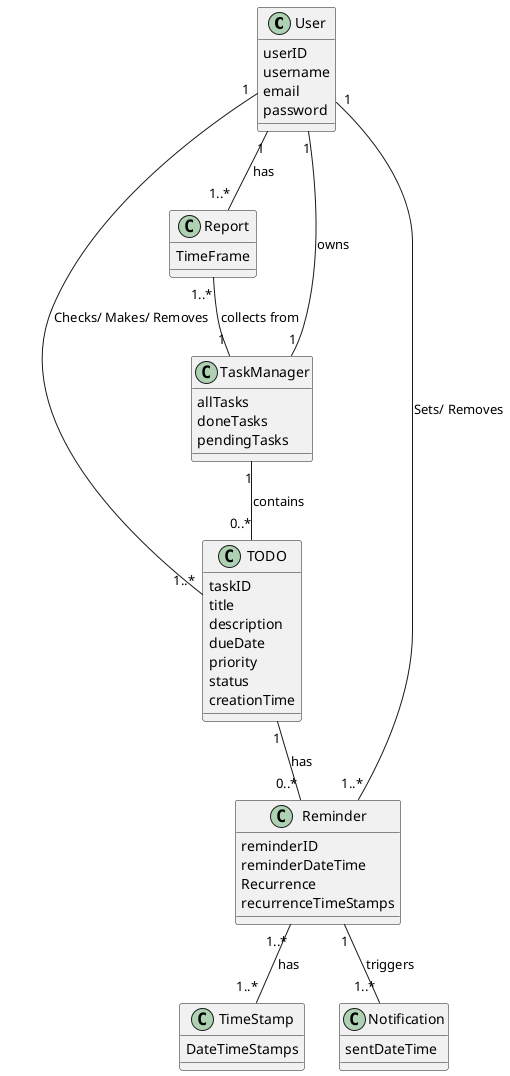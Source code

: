 @startuml


class User {
    userID
    username
    email
    password
}

class TODO {
    taskID
    title
    description
    dueDate
    priority
    status
    creationTime
}

class TaskManager {
 allTasks
 doneTasks
 pendingTasks
}

class Reminder {
    reminderID
    reminderDateTime
    Recurrence
    recurrenceTimeStamps
}

class TimeStamp
{
    DateTimeStamps
}

class Notification {
    sentDateTime
}

class Report{

 TimeFrame

}


User "1" -- "1" TaskManager : owns
TaskManager "1" -- "0..*" TODO : contains
TODO "1" -- "0..*" Reminder : has
Reminder "1" -- "1..*" Notification : triggers
User "1" -- "1..*" TODO : Checks/ Makes/ Removes
User "1" -- "1..*" Reminder : Sets/ Removes
User "1" -- "1..*" Report : has
Report "1..*" -- "1" TaskManager: collects from
Reminder "1..*" -- "1..*" TimeStamp: has

@enduml